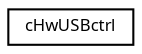 digraph "Graphical Class Hierarchy"
{
  edge [fontname="Sans",fontsize="8",labelfontname="Sans",labelfontsize="8"];
  node [fontname="Sans",fontsize="8",shape=record];
  rankdir="LR";
  Node1 [label="cHwUSBctrl",height=0.2,width=0.4,color="black", fillcolor="white", style="filled",URL="$classc_hw_u_s_bctrl.html",tooltip="Control Endpoint (IN and OUT) "];
}
